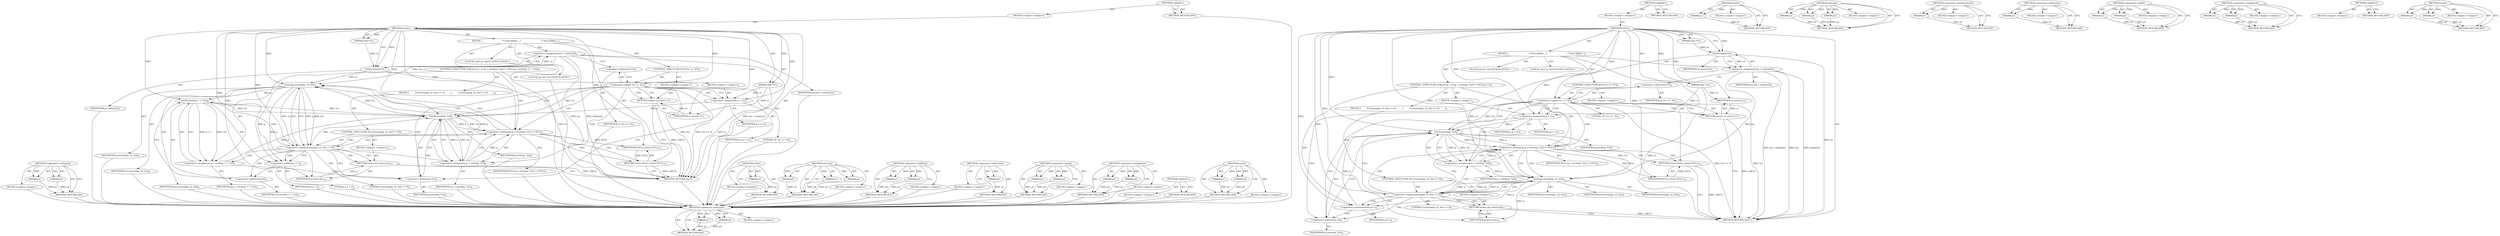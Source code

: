 digraph "strchr" {
vulnerable_99 [label=<(METHOD,&lt;operator&gt;.notEquals)>];
vulnerable_100 [label=<(PARAM,p1)>];
vulnerable_101 [label=<(PARAM,p2)>];
vulnerable_102 [label=<(BLOCK,&lt;empty&gt;,&lt;empty&gt;)>];
vulnerable_103 [label=<(METHOD_RETURN,ANY)>];
vulnerable_6 [label=<(METHOD,&lt;global&gt;)<SUB>1</SUB>>];
vulnerable_7 [label=<(BLOCK,&lt;empty&gt;,&lt;empty&gt;)<SUB>1</SUB>>];
vulnerable_8 [label=<(METHOD,strstr)<SUB>1</SUB>>];
vulnerable_9 [label=<(PARAM,char *s1)<SUB>1</SUB>>];
vulnerable_10 [label=<(PARAM,char *s2)<SUB>1</SUB>>];
vulnerable_11 [label=<(BLOCK,{                               /* from libiber...,{                               /* from libiber...)<SUB>2</SUB>>];
vulnerable_12 [label="<(LOCAL,char* p: char*)<SUB>3</SUB>>"];
vulnerable_13 [label="<(LOCAL,int len: int)<SUB>4</SUB>>"];
vulnerable_14 [label=<(&lt;operator&gt;.assignment,len = strlen(s2))<SUB>4</SUB>>];
vulnerable_15 [label=<(IDENTIFIER,len,len = strlen(s2))<SUB>4</SUB>>];
vulnerable_16 [label=<(strlen,strlen(s2))<SUB>4</SUB>>];
vulnerable_17 [label=<(IDENTIFIER,s2,strlen(s2))<SUB>4</SUB>>];
vulnerable_18 [label=<(CONTROL_STRUCTURE,IF,if (*s2 == '\0'))<SUB>6</SUB>>];
vulnerable_19 [label=<(&lt;operator&gt;.equals,*s2 == '\0')<SUB>6</SUB>>];
vulnerable_20 [label=<(&lt;operator&gt;.indirection,*s2)<SUB>6</SUB>>];
vulnerable_21 [label=<(IDENTIFIER,s2,*s2 == '\0')<SUB>6</SUB>>];
vulnerable_22 [label=<(LITERAL,'\0',*s2 == '\0')<SUB>6</SUB>>];
vulnerable_23 [label=<(BLOCK,&lt;empty&gt;,&lt;empty&gt;)<SUB>7</SUB>>];
vulnerable_24 [label=<(RETURN,return s1;,return s1;)<SUB>7</SUB>>];
vulnerable_25 [label=<(IDENTIFIER,s1,return s1;)<SUB>7</SUB>>];
vulnerable_26 [label=<(CONTROL_STRUCTURE,FOR,for (p = s1;(p = strchr(p, *s2)) != NULL;p = strchr(p + 1, *s2)))<SUB>8</SUB>>];
vulnerable_27 [label=<(BLOCK,&lt;empty&gt;,&lt;empty&gt;)<SUB>8</SUB>>];
vulnerable_28 [label=<(&lt;operator&gt;.assignment,p = s1)<SUB>8</SUB>>];
vulnerable_29 [label=<(IDENTIFIER,p,p = s1)<SUB>8</SUB>>];
vulnerable_30 [label=<(IDENTIFIER,s1,p = s1)<SUB>8</SUB>>];
vulnerable_31 [label=<(&lt;operator&gt;.notEquals,(p = strchr(p, *s2)) != NULL)<SUB>8</SUB>>];
vulnerable_32 [label=<(&lt;operator&gt;.assignment,p = strchr(p, *s2))<SUB>8</SUB>>];
vulnerable_33 [label=<(IDENTIFIER,p,p = strchr(p, *s2))<SUB>8</SUB>>];
vulnerable_34 [label=<(strchr,strchr(p, *s2))<SUB>8</SUB>>];
vulnerable_35 [label=<(IDENTIFIER,p,strchr(p, *s2))<SUB>8</SUB>>];
vulnerable_36 [label=<(&lt;operator&gt;.indirection,*s2)<SUB>8</SUB>>];
vulnerable_37 [label=<(IDENTIFIER,s2,strchr(p, *s2))<SUB>8</SUB>>];
vulnerable_38 [label=<(IDENTIFIER,NULL,(p = strchr(p, *s2)) != NULL)<SUB>8</SUB>>];
vulnerable_39 [label=<(&lt;operator&gt;.assignment,p = strchr(p + 1, *s2))<SUB>8</SUB>>];
vulnerable_40 [label=<(IDENTIFIER,p,p = strchr(p + 1, *s2))<SUB>8</SUB>>];
vulnerable_41 [label=<(strchr,strchr(p + 1, *s2))<SUB>8</SUB>>];
vulnerable_42 [label=<(&lt;operator&gt;.addition,p + 1)<SUB>8</SUB>>];
vulnerable_43 [label=<(IDENTIFIER,p,p + 1)<SUB>8</SUB>>];
vulnerable_44 [label=<(LITERAL,1,p + 1)<SUB>8</SUB>>];
vulnerable_45 [label=<(&lt;operator&gt;.indirection,*s2)<SUB>8</SUB>>];
vulnerable_46 [label=<(IDENTIFIER,s2,strchr(p + 1, *s2))<SUB>8</SUB>>];
vulnerable_47 [label=<(BLOCK,{
         if (strncmp(p, s2, len) == 0)
      ...,{
         if (strncmp(p, s2, len) == 0)
      ...)<SUB>8</SUB>>];
vulnerable_48 [label=<(CONTROL_STRUCTURE,IF,if (strncmp(p, s2, len) == 0))<SUB>9</SUB>>];
vulnerable_49 [label=<(&lt;operator&gt;.equals,strncmp(p, s2, len) == 0)<SUB>9</SUB>>];
vulnerable_50 [label=<(strncmp,strncmp(p, s2, len))<SUB>9</SUB>>];
vulnerable_51 [label=<(IDENTIFIER,p,strncmp(p, s2, len))<SUB>9</SUB>>];
vulnerable_52 [label=<(IDENTIFIER,s2,strncmp(p, s2, len))<SUB>9</SUB>>];
vulnerable_53 [label=<(IDENTIFIER,len,strncmp(p, s2, len))<SUB>9</SUB>>];
vulnerable_54 [label=<(LITERAL,0,strncmp(p, s2, len) == 0)<SUB>9</SUB>>];
vulnerable_55 [label=<(BLOCK,&lt;empty&gt;,&lt;empty&gt;)<SUB>10</SUB>>];
vulnerable_56 [label=<(RETURN,return (p);,return (p);)<SUB>10</SUB>>];
vulnerable_57 [label=<(IDENTIFIER,p,return (p);)<SUB>10</SUB>>];
vulnerable_58 [label=<(RETURN,return NULL;,return NULL;)<SUB>12</SUB>>];
vulnerable_59 [label=<(IDENTIFIER,NULL,return NULL;)<SUB>12</SUB>>];
vulnerable_60 [label=<(METHOD_RETURN,char*)<SUB>1</SUB>>];
vulnerable_62 [label=<(METHOD_RETURN,ANY)<SUB>1</SUB>>];
vulnerable_86 [label=<(METHOD,strlen)>];
vulnerable_87 [label=<(PARAM,p1)>];
vulnerable_88 [label=<(BLOCK,&lt;empty&gt;,&lt;empty&gt;)>];
vulnerable_89 [label=<(METHOD_RETURN,ANY)>];
vulnerable_114 [label=<(METHOD,strncmp)>];
vulnerable_115 [label=<(PARAM,p1)>];
vulnerable_116 [label=<(PARAM,p2)>];
vulnerable_117 [label=<(PARAM,p3)>];
vulnerable_118 [label=<(BLOCK,&lt;empty&gt;,&lt;empty&gt;)>];
vulnerable_119 [label=<(METHOD_RETURN,ANY)>];
vulnerable_109 [label=<(METHOD,&lt;operator&gt;.addition)>];
vulnerable_110 [label=<(PARAM,p1)>];
vulnerable_111 [label=<(PARAM,p2)>];
vulnerable_112 [label=<(BLOCK,&lt;empty&gt;,&lt;empty&gt;)>];
vulnerable_113 [label=<(METHOD_RETURN,ANY)>];
vulnerable_95 [label=<(METHOD,&lt;operator&gt;.indirection)>];
vulnerable_96 [label=<(PARAM,p1)>];
vulnerable_97 [label=<(BLOCK,&lt;empty&gt;,&lt;empty&gt;)>];
vulnerable_98 [label=<(METHOD_RETURN,ANY)>];
vulnerable_90 [label=<(METHOD,&lt;operator&gt;.equals)>];
vulnerable_91 [label=<(PARAM,p1)>];
vulnerable_92 [label=<(PARAM,p2)>];
vulnerable_93 [label=<(BLOCK,&lt;empty&gt;,&lt;empty&gt;)>];
vulnerable_94 [label=<(METHOD_RETURN,ANY)>];
vulnerable_81 [label=<(METHOD,&lt;operator&gt;.assignment)>];
vulnerable_82 [label=<(PARAM,p1)>];
vulnerable_83 [label=<(PARAM,p2)>];
vulnerable_84 [label=<(BLOCK,&lt;empty&gt;,&lt;empty&gt;)>];
vulnerable_85 [label=<(METHOD_RETURN,ANY)>];
vulnerable_75 [label=<(METHOD,&lt;global&gt;)<SUB>1</SUB>>];
vulnerable_76 [label=<(BLOCK,&lt;empty&gt;,&lt;empty&gt;)>];
vulnerable_77 [label=<(METHOD_RETURN,ANY)>];
vulnerable_104 [label=<(METHOD,strchr)>];
vulnerable_105 [label=<(PARAM,p1)>];
vulnerable_106 [label=<(PARAM,p2)>];
vulnerable_107 [label=<(BLOCK,&lt;empty&gt;,&lt;empty&gt;)>];
vulnerable_108 [label=<(METHOD_RETURN,ANY)>];
fixed_93 [label=<(METHOD,&lt;operator&gt;.notEquals)>];
fixed_94 [label=<(PARAM,p1)>];
fixed_95 [label=<(PARAM,p2)>];
fixed_96 [label=<(BLOCK,&lt;empty&gt;,&lt;empty&gt;)>];
fixed_97 [label=<(METHOD_RETURN,ANY)>];
fixed_6 [label=<(METHOD,&lt;global&gt;)<SUB>1</SUB>>];
fixed_7 [label=<(BLOCK,&lt;empty&gt;,&lt;empty&gt;)<SUB>1</SUB>>];
fixed_8 [label=<(METHOD,strstr)<SUB>1</SUB>>];
fixed_9 [label=<(PARAM,char *s1)<SUB>1</SUB>>];
fixed_10 [label=<(PARAM,char *s2)<SUB>1</SUB>>];
fixed_11 [label=<(BLOCK,{                               /* from libiber...,{                               /* from libiber...)<SUB>2</SUB>>];
fixed_12 [label="<(LOCAL,char* p: char*)<SUB>3</SUB>>"];
fixed_13 [label="<(LOCAL,int len: int)<SUB>4</SUB>>"];
fixed_14 [label=<(&lt;operator&gt;.assignment,len = strlen(s2))<SUB>4</SUB>>];
fixed_15 [label=<(IDENTIFIER,len,len = strlen(s2))<SUB>4</SUB>>];
fixed_16 [label=<(strlen,strlen(s2))<SUB>4</SUB>>];
fixed_17 [label=<(IDENTIFIER,s2,strlen(s2))<SUB>4</SUB>>];
fixed_18 [label=<(CONTROL_STRUCTURE,IF,if (*s2 == '\0'))<SUB>6</SUB>>];
fixed_19 [label=<(&lt;operator&gt;.equals,*s2 == '\0')<SUB>6</SUB>>];
fixed_20 [label=<(&lt;operator&gt;.indirection,*s2)<SUB>6</SUB>>];
fixed_21 [label=<(IDENTIFIER,s2,*s2 == '\0')<SUB>6</SUB>>];
fixed_22 [label=<(LITERAL,'\0',*s2 == '\0')<SUB>6</SUB>>];
fixed_23 [label=<(BLOCK,&lt;empty&gt;,&lt;empty&gt;)<SUB>7</SUB>>];
fixed_24 [label=<(RETURN,return s1;,return s1;)<SUB>7</SUB>>];
fixed_25 [label=<(IDENTIFIER,s1,return s1;)<SUB>7</SUB>>];
fixed_26 [label=<(CONTROL_STRUCTURE,FOR,for (p = s1;(p = strchr(p, *s2)) != NULL;p++))<SUB>8</SUB>>];
fixed_27 [label=<(BLOCK,&lt;empty&gt;,&lt;empty&gt;)<SUB>8</SUB>>];
fixed_28 [label=<(&lt;operator&gt;.assignment,p = s1)<SUB>8</SUB>>];
fixed_29 [label=<(IDENTIFIER,p,p = s1)<SUB>8</SUB>>];
fixed_30 [label=<(IDENTIFIER,s1,p = s1)<SUB>8</SUB>>];
fixed_31 [label=<(&lt;operator&gt;.notEquals,(p = strchr(p, *s2)) != NULL)<SUB>8</SUB>>];
fixed_32 [label=<(&lt;operator&gt;.assignment,p = strchr(p, *s2))<SUB>8</SUB>>];
fixed_33 [label=<(IDENTIFIER,p,p = strchr(p, *s2))<SUB>8</SUB>>];
fixed_34 [label=<(strchr,strchr(p, *s2))<SUB>8</SUB>>];
fixed_35 [label=<(IDENTIFIER,p,strchr(p, *s2))<SUB>8</SUB>>];
fixed_36 [label=<(&lt;operator&gt;.indirection,*s2)<SUB>8</SUB>>];
fixed_37 [label=<(IDENTIFIER,s2,strchr(p, *s2))<SUB>8</SUB>>];
fixed_38 [label=<(IDENTIFIER,NULL,(p = strchr(p, *s2)) != NULL)<SUB>8</SUB>>];
fixed_39 [label=<(&lt;operator&gt;.postIncrement,p++)<SUB>8</SUB>>];
fixed_40 [label=<(IDENTIFIER,p,p++)<SUB>8</SUB>>];
fixed_41 [label=<(BLOCK,{
         if (strncmp(p, s2, len) == 0)
      ...,{
         if (strncmp(p, s2, len) == 0)
      ...)<SUB>8</SUB>>];
fixed_42 [label=<(CONTROL_STRUCTURE,IF,if (strncmp(p, s2, len) == 0))<SUB>9</SUB>>];
fixed_43 [label=<(&lt;operator&gt;.equals,strncmp(p, s2, len) == 0)<SUB>9</SUB>>];
fixed_44 [label=<(strncmp,strncmp(p, s2, len))<SUB>9</SUB>>];
fixed_45 [label=<(IDENTIFIER,p,strncmp(p, s2, len))<SUB>9</SUB>>];
fixed_46 [label=<(IDENTIFIER,s2,strncmp(p, s2, len))<SUB>9</SUB>>];
fixed_47 [label=<(IDENTIFIER,len,strncmp(p, s2, len))<SUB>9</SUB>>];
fixed_48 [label=<(LITERAL,0,strncmp(p, s2, len) == 0)<SUB>9</SUB>>];
fixed_49 [label=<(BLOCK,&lt;empty&gt;,&lt;empty&gt;)<SUB>10</SUB>>];
fixed_50 [label=<(RETURN,return (p);,return (p);)<SUB>10</SUB>>];
fixed_51 [label=<(IDENTIFIER,p,return (p);)<SUB>10</SUB>>];
fixed_52 [label=<(RETURN,return NULL;,return NULL;)<SUB>12</SUB>>];
fixed_53 [label=<(IDENTIFIER,NULL,return NULL;)<SUB>12</SUB>>];
fixed_54 [label=<(METHOD_RETURN,char*)<SUB>1</SUB>>];
fixed_56 [label=<(METHOD_RETURN,ANY)<SUB>1</SUB>>];
fixed_80 [label=<(METHOD,strlen)>];
fixed_81 [label=<(PARAM,p1)>];
fixed_82 [label=<(BLOCK,&lt;empty&gt;,&lt;empty&gt;)>];
fixed_83 [label=<(METHOD_RETURN,ANY)>];
fixed_107 [label=<(METHOD,strncmp)>];
fixed_108 [label=<(PARAM,p1)>];
fixed_109 [label=<(PARAM,p2)>];
fixed_110 [label=<(PARAM,p3)>];
fixed_111 [label=<(BLOCK,&lt;empty&gt;,&lt;empty&gt;)>];
fixed_112 [label=<(METHOD_RETURN,ANY)>];
fixed_103 [label=<(METHOD,&lt;operator&gt;.postIncrement)>];
fixed_104 [label=<(PARAM,p1)>];
fixed_105 [label=<(BLOCK,&lt;empty&gt;,&lt;empty&gt;)>];
fixed_106 [label=<(METHOD_RETURN,ANY)>];
fixed_89 [label=<(METHOD,&lt;operator&gt;.indirection)>];
fixed_90 [label=<(PARAM,p1)>];
fixed_91 [label=<(BLOCK,&lt;empty&gt;,&lt;empty&gt;)>];
fixed_92 [label=<(METHOD_RETURN,ANY)>];
fixed_84 [label=<(METHOD,&lt;operator&gt;.equals)>];
fixed_85 [label=<(PARAM,p1)>];
fixed_86 [label=<(PARAM,p2)>];
fixed_87 [label=<(BLOCK,&lt;empty&gt;,&lt;empty&gt;)>];
fixed_88 [label=<(METHOD_RETURN,ANY)>];
fixed_75 [label=<(METHOD,&lt;operator&gt;.assignment)>];
fixed_76 [label=<(PARAM,p1)>];
fixed_77 [label=<(PARAM,p2)>];
fixed_78 [label=<(BLOCK,&lt;empty&gt;,&lt;empty&gt;)>];
fixed_79 [label=<(METHOD_RETURN,ANY)>];
fixed_69 [label=<(METHOD,&lt;global&gt;)<SUB>1</SUB>>];
fixed_70 [label=<(BLOCK,&lt;empty&gt;,&lt;empty&gt;)>];
fixed_71 [label=<(METHOD_RETURN,ANY)>];
fixed_98 [label=<(METHOD,strchr)>];
fixed_99 [label=<(PARAM,p1)>];
fixed_100 [label=<(PARAM,p2)>];
fixed_101 [label=<(BLOCK,&lt;empty&gt;,&lt;empty&gt;)>];
fixed_102 [label=<(METHOD_RETURN,ANY)>];
vulnerable_99 -> vulnerable_100  [key=0, label="AST: "];
vulnerable_99 -> vulnerable_100  [key=1, label="DDG: "];
vulnerable_99 -> vulnerable_102  [key=0, label="AST: "];
vulnerable_99 -> vulnerable_101  [key=0, label="AST: "];
vulnerable_99 -> vulnerable_101  [key=1, label="DDG: "];
vulnerable_99 -> vulnerable_103  [key=0, label="AST: "];
vulnerable_99 -> vulnerable_103  [key=1, label="CFG: "];
vulnerable_100 -> vulnerable_103  [key=0, label="DDG: p1"];
vulnerable_101 -> vulnerable_103  [key=0, label="DDG: p2"];
vulnerable_102 -> fixed_93  [key=0];
vulnerable_103 -> fixed_93  [key=0];
vulnerable_6 -> vulnerable_7  [key=0, label="AST: "];
vulnerable_6 -> vulnerable_62  [key=0, label="AST: "];
vulnerable_6 -> vulnerable_62  [key=1, label="CFG: "];
vulnerable_7 -> vulnerable_8  [key=0, label="AST: "];
vulnerable_8 -> vulnerable_9  [key=0, label="AST: "];
vulnerable_8 -> vulnerable_9  [key=1, label="DDG: "];
vulnerable_8 -> vulnerable_10  [key=0, label="AST: "];
vulnerable_8 -> vulnerable_10  [key=1, label="DDG: "];
vulnerable_8 -> vulnerable_11  [key=0, label="AST: "];
vulnerable_8 -> vulnerable_60  [key=0, label="AST: "];
vulnerable_8 -> vulnerable_16  [key=0, label="CFG: "];
vulnerable_8 -> vulnerable_16  [key=1, label="DDG: "];
vulnerable_8 -> vulnerable_59  [key=0, label="DDG: "];
vulnerable_8 -> vulnerable_19  [key=0, label="DDG: "];
vulnerable_8 -> vulnerable_28  [key=0, label="DDG: "];
vulnerable_8 -> vulnerable_31  [key=0, label="DDG: "];
vulnerable_8 -> vulnerable_25  [key=0, label="DDG: "];
vulnerable_8 -> vulnerable_41  [key=0, label="DDG: "];
vulnerable_8 -> vulnerable_34  [key=0, label="DDG: "];
vulnerable_8 -> vulnerable_42  [key=0, label="DDG: "];
vulnerable_8 -> vulnerable_49  [key=0, label="DDG: "];
vulnerable_8 -> vulnerable_50  [key=0, label="DDG: "];
vulnerable_8 -> vulnerable_57  [key=0, label="DDG: "];
vulnerable_9 -> vulnerable_60  [key=0, label="DDG: s1"];
vulnerable_9 -> vulnerable_28  [key=0, label="DDG: s1"];
vulnerable_9 -> vulnerable_25  [key=0, label="DDG: s1"];
vulnerable_10 -> vulnerable_16  [key=0, label="DDG: s2"];
vulnerable_11 -> vulnerable_12  [key=0, label="AST: "];
vulnerable_11 -> vulnerable_13  [key=0, label="AST: "];
vulnerable_11 -> vulnerable_14  [key=0, label="AST: "];
vulnerable_11 -> vulnerable_18  [key=0, label="AST: "];
vulnerable_11 -> vulnerable_26  [key=0, label="AST: "];
vulnerable_11 -> vulnerable_58  [key=0, label="AST: "];
vulnerable_12 -> fixed_93  [key=0];
vulnerable_13 -> fixed_93  [key=0];
vulnerable_14 -> vulnerable_15  [key=0, label="AST: "];
vulnerable_14 -> vulnerable_16  [key=0, label="AST: "];
vulnerable_14 -> vulnerable_20  [key=0, label="CFG: "];
vulnerable_14 -> vulnerable_60  [key=0, label="DDG: len"];
vulnerable_14 -> vulnerable_60  [key=1, label="DDG: strlen(s2)"];
vulnerable_14 -> vulnerable_60  [key=2, label="DDG: len = strlen(s2)"];
vulnerable_14 -> vulnerable_50  [key=0, label="DDG: len"];
vulnerable_15 -> fixed_93  [key=0];
vulnerable_16 -> vulnerable_17  [key=0, label="AST: "];
vulnerable_16 -> vulnerable_14  [key=0, label="CFG: "];
vulnerable_16 -> vulnerable_14  [key=1, label="DDG: s2"];
vulnerable_16 -> vulnerable_60  [key=0, label="DDG: s2"];
vulnerable_16 -> vulnerable_50  [key=0, label="DDG: s2"];
vulnerable_17 -> fixed_93  [key=0];
vulnerable_18 -> vulnerable_19  [key=0, label="AST: "];
vulnerable_18 -> vulnerable_23  [key=0, label="AST: "];
vulnerable_19 -> vulnerable_20  [key=0, label="AST: "];
vulnerable_19 -> vulnerable_22  [key=0, label="AST: "];
vulnerable_19 -> vulnerable_24  [key=0, label="CFG: "];
vulnerable_19 -> vulnerable_24  [key=1, label="CDG: "];
vulnerable_19 -> vulnerable_28  [key=0, label="CFG: "];
vulnerable_19 -> vulnerable_28  [key=1, label="CDG: "];
vulnerable_19 -> vulnerable_60  [key=0, label="DDG: *s2"];
vulnerable_19 -> vulnerable_60  [key=1, label="DDG: *s2 == '\0'"];
vulnerable_19 -> vulnerable_34  [key=0, label="DDG: *s2"];
vulnerable_19 -> vulnerable_34  [key=1, label="CDG: "];
vulnerable_19 -> vulnerable_32  [key=0, label="CDG: "];
vulnerable_19 -> vulnerable_36  [key=0, label="CDG: "];
vulnerable_19 -> vulnerable_31  [key=0, label="CDG: "];
vulnerable_20 -> vulnerable_21  [key=0, label="AST: "];
vulnerable_20 -> vulnerable_19  [key=0, label="CFG: "];
vulnerable_21 -> fixed_93  [key=0];
vulnerable_22 -> fixed_93  [key=0];
vulnerable_23 -> vulnerable_24  [key=0, label="AST: "];
vulnerable_24 -> vulnerable_25  [key=0, label="AST: "];
vulnerable_24 -> vulnerable_60  [key=0, label="CFG: "];
vulnerable_24 -> vulnerable_60  [key=1, label="DDG: &lt;RET&gt;"];
vulnerable_25 -> vulnerable_24  [key=0, label="DDG: s1"];
vulnerable_26 -> vulnerable_27  [key=0, label="AST: "];
vulnerable_26 -> vulnerable_31  [key=0, label="AST: "];
vulnerable_26 -> vulnerable_39  [key=0, label="AST: "];
vulnerable_26 -> vulnerable_47  [key=0, label="AST: "];
vulnerable_27 -> vulnerable_28  [key=0, label="AST: "];
vulnerable_28 -> vulnerable_29  [key=0, label="AST: "];
vulnerable_28 -> vulnerable_30  [key=0, label="AST: "];
vulnerable_28 -> vulnerable_36  [key=0, label="CFG: "];
vulnerable_28 -> vulnerable_34  [key=0, label="DDG: p"];
vulnerable_29 -> fixed_93  [key=0];
vulnerable_30 -> fixed_93  [key=0];
vulnerable_31 -> vulnerable_32  [key=0, label="AST: "];
vulnerable_31 -> vulnerable_38  [key=0, label="AST: "];
vulnerable_31 -> vulnerable_50  [key=0, label="CFG: "];
vulnerable_31 -> vulnerable_50  [key=1, label="CDG: "];
vulnerable_31 -> vulnerable_58  [key=0, label="CFG: "];
vulnerable_31 -> vulnerable_58  [key=1, label="CDG: "];
vulnerable_31 -> vulnerable_59  [key=0, label="DDG: NULL"];
vulnerable_31 -> vulnerable_49  [key=0, label="CDG: "];
vulnerable_32 -> vulnerable_33  [key=0, label="AST: "];
vulnerable_32 -> vulnerable_34  [key=0, label="AST: "];
vulnerable_32 -> vulnerable_31  [key=0, label="CFG: "];
vulnerable_32 -> vulnerable_31  [key=1, label="DDG: p"];
vulnerable_32 -> vulnerable_50  [key=0, label="DDG: p"];
vulnerable_33 -> fixed_93  [key=0];
vulnerable_34 -> vulnerable_35  [key=0, label="AST: "];
vulnerable_34 -> vulnerable_36  [key=0, label="AST: "];
vulnerable_34 -> vulnerable_32  [key=0, label="CFG: "];
vulnerable_34 -> vulnerable_32  [key=1, label="DDG: p"];
vulnerable_34 -> vulnerable_32  [key=2, label="DDG: *s2"];
vulnerable_34 -> vulnerable_31  [key=0, label="DDG: p"];
vulnerable_34 -> vulnerable_31  [key=1, label="DDG: *s2"];
vulnerable_34 -> vulnerable_41  [key=0, label="DDG: *s2"];
vulnerable_34 -> vulnerable_50  [key=0, label="DDG: *s2"];
vulnerable_35 -> fixed_93  [key=0];
vulnerable_36 -> vulnerable_37  [key=0, label="AST: "];
vulnerable_36 -> vulnerable_34  [key=0, label="CFG: "];
vulnerable_37 -> fixed_93  [key=0];
vulnerable_38 -> fixed_93  [key=0];
vulnerable_39 -> vulnerable_40  [key=0, label="AST: "];
vulnerable_39 -> vulnerable_41  [key=0, label="AST: "];
vulnerable_39 -> vulnerable_36  [key=0, label="CFG: "];
vulnerable_39 -> vulnerable_34  [key=0, label="DDG: p"];
vulnerable_40 -> fixed_93  [key=0];
vulnerable_41 -> vulnerable_42  [key=0, label="AST: "];
vulnerable_41 -> vulnerable_45  [key=0, label="AST: "];
vulnerable_41 -> vulnerable_39  [key=0, label="CFG: "];
vulnerable_41 -> vulnerable_39  [key=1, label="DDG: p + 1"];
vulnerable_41 -> vulnerable_39  [key=2, label="DDG: *s2"];
vulnerable_41 -> vulnerable_34  [key=0, label="DDG: *s2"];
vulnerable_42 -> vulnerable_43  [key=0, label="AST: "];
vulnerable_42 -> vulnerable_44  [key=0, label="AST: "];
vulnerable_42 -> vulnerable_45  [key=0, label="CFG: "];
vulnerable_43 -> fixed_93  [key=0];
vulnerable_44 -> fixed_93  [key=0];
vulnerable_45 -> vulnerable_46  [key=0, label="AST: "];
vulnerable_45 -> vulnerable_41  [key=0, label="CFG: "];
vulnerable_46 -> fixed_93  [key=0];
vulnerable_47 -> vulnerable_48  [key=0, label="AST: "];
vulnerable_48 -> vulnerable_49  [key=0, label="AST: "];
vulnerable_48 -> vulnerable_55  [key=0, label="AST: "];
vulnerable_49 -> vulnerable_50  [key=0, label="AST: "];
vulnerable_49 -> vulnerable_54  [key=0, label="AST: "];
vulnerable_49 -> vulnerable_56  [key=0, label="CFG: "];
vulnerable_49 -> vulnerable_56  [key=1, label="CDG: "];
vulnerable_49 -> vulnerable_42  [key=0, label="CFG: "];
vulnerable_49 -> vulnerable_42  [key=1, label="CDG: "];
vulnerable_49 -> vulnerable_34  [key=0, label="CDG: "];
vulnerable_49 -> vulnerable_32  [key=0, label="CDG: "];
vulnerable_49 -> vulnerable_36  [key=0, label="CDG: "];
vulnerable_49 -> vulnerable_41  [key=0, label="CDG: "];
vulnerable_49 -> vulnerable_45  [key=0, label="CDG: "];
vulnerable_49 -> vulnerable_39  [key=0, label="CDG: "];
vulnerable_49 -> vulnerable_31  [key=0, label="CDG: "];
vulnerable_50 -> vulnerable_51  [key=0, label="AST: "];
vulnerable_50 -> vulnerable_52  [key=0, label="AST: "];
vulnerable_50 -> vulnerable_53  [key=0, label="AST: "];
vulnerable_50 -> vulnerable_49  [key=0, label="CFG: "];
vulnerable_50 -> vulnerable_49  [key=1, label="DDG: p"];
vulnerable_50 -> vulnerable_49  [key=2, label="DDG: s2"];
vulnerable_50 -> vulnerable_49  [key=3, label="DDG: len"];
vulnerable_50 -> vulnerable_41  [key=0, label="DDG: p"];
vulnerable_50 -> vulnerable_42  [key=0, label="DDG: p"];
vulnerable_50 -> vulnerable_57  [key=0, label="DDG: p"];
vulnerable_51 -> fixed_93  [key=0];
vulnerable_52 -> fixed_93  [key=0];
vulnerable_53 -> fixed_93  [key=0];
vulnerable_54 -> fixed_93  [key=0];
vulnerable_55 -> vulnerable_56  [key=0, label="AST: "];
vulnerable_56 -> vulnerable_57  [key=0, label="AST: "];
vulnerable_56 -> vulnerable_60  [key=0, label="CFG: "];
vulnerable_56 -> vulnerable_60  [key=1, label="DDG: &lt;RET&gt;"];
vulnerable_57 -> vulnerable_56  [key=0, label="DDG: p"];
vulnerable_58 -> vulnerable_59  [key=0, label="AST: "];
vulnerable_58 -> vulnerable_60  [key=0, label="CFG: "];
vulnerable_58 -> vulnerable_60  [key=1, label="DDG: &lt;RET&gt;"];
vulnerable_59 -> vulnerable_58  [key=0, label="DDG: NULL"];
vulnerable_60 -> fixed_93  [key=0];
vulnerable_62 -> fixed_93  [key=0];
vulnerable_86 -> vulnerable_87  [key=0, label="AST: "];
vulnerable_86 -> vulnerable_87  [key=1, label="DDG: "];
vulnerable_86 -> vulnerable_88  [key=0, label="AST: "];
vulnerable_86 -> vulnerable_89  [key=0, label="AST: "];
vulnerable_86 -> vulnerable_89  [key=1, label="CFG: "];
vulnerable_87 -> vulnerable_89  [key=0, label="DDG: p1"];
vulnerable_88 -> fixed_93  [key=0];
vulnerable_89 -> fixed_93  [key=0];
vulnerable_114 -> vulnerable_115  [key=0, label="AST: "];
vulnerable_114 -> vulnerable_115  [key=1, label="DDG: "];
vulnerable_114 -> vulnerable_118  [key=0, label="AST: "];
vulnerable_114 -> vulnerable_116  [key=0, label="AST: "];
vulnerable_114 -> vulnerable_116  [key=1, label="DDG: "];
vulnerable_114 -> vulnerable_119  [key=0, label="AST: "];
vulnerable_114 -> vulnerable_119  [key=1, label="CFG: "];
vulnerable_114 -> vulnerable_117  [key=0, label="AST: "];
vulnerable_114 -> vulnerable_117  [key=1, label="DDG: "];
vulnerable_115 -> vulnerable_119  [key=0, label="DDG: p1"];
vulnerable_116 -> vulnerable_119  [key=0, label="DDG: p2"];
vulnerable_117 -> vulnerable_119  [key=0, label="DDG: p3"];
vulnerable_118 -> fixed_93  [key=0];
vulnerable_119 -> fixed_93  [key=0];
vulnerable_109 -> vulnerable_110  [key=0, label="AST: "];
vulnerable_109 -> vulnerable_110  [key=1, label="DDG: "];
vulnerable_109 -> vulnerable_112  [key=0, label="AST: "];
vulnerable_109 -> vulnerable_111  [key=0, label="AST: "];
vulnerable_109 -> vulnerable_111  [key=1, label="DDG: "];
vulnerable_109 -> vulnerable_113  [key=0, label="AST: "];
vulnerable_109 -> vulnerable_113  [key=1, label="CFG: "];
vulnerable_110 -> vulnerable_113  [key=0, label="DDG: p1"];
vulnerable_111 -> vulnerable_113  [key=0, label="DDG: p2"];
vulnerable_112 -> fixed_93  [key=0];
vulnerable_113 -> fixed_93  [key=0];
vulnerable_95 -> vulnerable_96  [key=0, label="AST: "];
vulnerable_95 -> vulnerable_96  [key=1, label="DDG: "];
vulnerable_95 -> vulnerable_97  [key=0, label="AST: "];
vulnerable_95 -> vulnerable_98  [key=0, label="AST: "];
vulnerable_95 -> vulnerable_98  [key=1, label="CFG: "];
vulnerable_96 -> vulnerable_98  [key=0, label="DDG: p1"];
vulnerable_97 -> fixed_93  [key=0];
vulnerable_98 -> fixed_93  [key=0];
vulnerable_90 -> vulnerable_91  [key=0, label="AST: "];
vulnerable_90 -> vulnerable_91  [key=1, label="DDG: "];
vulnerable_90 -> vulnerable_93  [key=0, label="AST: "];
vulnerable_90 -> vulnerable_92  [key=0, label="AST: "];
vulnerable_90 -> vulnerable_92  [key=1, label="DDG: "];
vulnerable_90 -> vulnerable_94  [key=0, label="AST: "];
vulnerable_90 -> vulnerable_94  [key=1, label="CFG: "];
vulnerable_91 -> vulnerable_94  [key=0, label="DDG: p1"];
vulnerable_92 -> vulnerable_94  [key=0, label="DDG: p2"];
vulnerable_93 -> fixed_93  [key=0];
vulnerable_94 -> fixed_93  [key=0];
vulnerable_81 -> vulnerable_82  [key=0, label="AST: "];
vulnerable_81 -> vulnerable_82  [key=1, label="DDG: "];
vulnerable_81 -> vulnerable_84  [key=0, label="AST: "];
vulnerable_81 -> vulnerable_83  [key=0, label="AST: "];
vulnerable_81 -> vulnerable_83  [key=1, label="DDG: "];
vulnerable_81 -> vulnerable_85  [key=0, label="AST: "];
vulnerable_81 -> vulnerable_85  [key=1, label="CFG: "];
vulnerable_82 -> vulnerable_85  [key=0, label="DDG: p1"];
vulnerable_83 -> vulnerable_85  [key=0, label="DDG: p2"];
vulnerable_84 -> fixed_93  [key=0];
vulnerable_85 -> fixed_93  [key=0];
vulnerable_75 -> vulnerable_76  [key=0, label="AST: "];
vulnerable_75 -> vulnerable_77  [key=0, label="AST: "];
vulnerable_75 -> vulnerable_77  [key=1, label="CFG: "];
vulnerable_76 -> fixed_93  [key=0];
vulnerable_77 -> fixed_93  [key=0];
vulnerable_104 -> vulnerable_105  [key=0, label="AST: "];
vulnerable_104 -> vulnerable_105  [key=1, label="DDG: "];
vulnerable_104 -> vulnerable_107  [key=0, label="AST: "];
vulnerable_104 -> vulnerable_106  [key=0, label="AST: "];
vulnerable_104 -> vulnerable_106  [key=1, label="DDG: "];
vulnerable_104 -> vulnerable_108  [key=0, label="AST: "];
vulnerable_104 -> vulnerable_108  [key=1, label="CFG: "];
vulnerable_105 -> vulnerable_108  [key=0, label="DDG: p1"];
vulnerable_106 -> vulnerable_108  [key=0, label="DDG: p2"];
vulnerable_107 -> fixed_93  [key=0];
vulnerable_108 -> fixed_93  [key=0];
fixed_93 -> fixed_94  [key=0, label="AST: "];
fixed_93 -> fixed_94  [key=1, label="DDG: "];
fixed_93 -> fixed_96  [key=0, label="AST: "];
fixed_93 -> fixed_95  [key=0, label="AST: "];
fixed_93 -> fixed_95  [key=1, label="DDG: "];
fixed_93 -> fixed_97  [key=0, label="AST: "];
fixed_93 -> fixed_97  [key=1, label="CFG: "];
fixed_94 -> fixed_97  [key=0, label="DDG: p1"];
fixed_95 -> fixed_97  [key=0, label="DDG: p2"];
fixed_6 -> fixed_7  [key=0, label="AST: "];
fixed_6 -> fixed_56  [key=0, label="AST: "];
fixed_6 -> fixed_56  [key=1, label="CFG: "];
fixed_7 -> fixed_8  [key=0, label="AST: "];
fixed_8 -> fixed_9  [key=0, label="AST: "];
fixed_8 -> fixed_9  [key=1, label="DDG: "];
fixed_8 -> fixed_10  [key=0, label="AST: "];
fixed_8 -> fixed_10  [key=1, label="DDG: "];
fixed_8 -> fixed_11  [key=0, label="AST: "];
fixed_8 -> fixed_54  [key=0, label="AST: "];
fixed_8 -> fixed_16  [key=0, label="CFG: "];
fixed_8 -> fixed_16  [key=1, label="DDG: "];
fixed_8 -> fixed_53  [key=0, label="DDG: "];
fixed_8 -> fixed_19  [key=0, label="DDG: "];
fixed_8 -> fixed_28  [key=0, label="DDG: "];
fixed_8 -> fixed_31  [key=0, label="DDG: "];
fixed_8 -> fixed_39  [key=0, label="DDG: "];
fixed_8 -> fixed_25  [key=0, label="DDG: "];
fixed_8 -> fixed_34  [key=0, label="DDG: "];
fixed_8 -> fixed_43  [key=0, label="DDG: "];
fixed_8 -> fixed_44  [key=0, label="DDG: "];
fixed_8 -> fixed_51  [key=0, label="DDG: "];
fixed_9 -> fixed_54  [key=0, label="DDG: s1"];
fixed_9 -> fixed_28  [key=0, label="DDG: s1"];
fixed_9 -> fixed_25  [key=0, label="DDG: s1"];
fixed_10 -> fixed_16  [key=0, label="DDG: s2"];
fixed_11 -> fixed_12  [key=0, label="AST: "];
fixed_11 -> fixed_13  [key=0, label="AST: "];
fixed_11 -> fixed_14  [key=0, label="AST: "];
fixed_11 -> fixed_18  [key=0, label="AST: "];
fixed_11 -> fixed_26  [key=0, label="AST: "];
fixed_11 -> fixed_52  [key=0, label="AST: "];
fixed_14 -> fixed_15  [key=0, label="AST: "];
fixed_14 -> fixed_16  [key=0, label="AST: "];
fixed_14 -> fixed_20  [key=0, label="CFG: "];
fixed_14 -> fixed_54  [key=0, label="DDG: len"];
fixed_14 -> fixed_54  [key=1, label="DDG: strlen(s2)"];
fixed_14 -> fixed_54  [key=2, label="DDG: len = strlen(s2)"];
fixed_14 -> fixed_44  [key=0, label="DDG: len"];
fixed_16 -> fixed_17  [key=0, label="AST: "];
fixed_16 -> fixed_14  [key=0, label="CFG: "];
fixed_16 -> fixed_14  [key=1, label="DDG: s2"];
fixed_16 -> fixed_54  [key=0, label="DDG: s2"];
fixed_16 -> fixed_44  [key=0, label="DDG: s2"];
fixed_18 -> fixed_19  [key=0, label="AST: "];
fixed_18 -> fixed_23  [key=0, label="AST: "];
fixed_19 -> fixed_20  [key=0, label="AST: "];
fixed_19 -> fixed_22  [key=0, label="AST: "];
fixed_19 -> fixed_24  [key=0, label="CFG: "];
fixed_19 -> fixed_24  [key=1, label="CDG: "];
fixed_19 -> fixed_28  [key=0, label="CFG: "];
fixed_19 -> fixed_28  [key=1, label="CDG: "];
fixed_19 -> fixed_54  [key=0, label="DDG: *s2"];
fixed_19 -> fixed_54  [key=1, label="DDG: *s2 == '\0'"];
fixed_19 -> fixed_34  [key=0, label="DDG: *s2"];
fixed_19 -> fixed_34  [key=1, label="CDG: "];
fixed_19 -> fixed_32  [key=0, label="CDG: "];
fixed_19 -> fixed_36  [key=0, label="CDG: "];
fixed_19 -> fixed_31  [key=0, label="CDG: "];
fixed_20 -> fixed_21  [key=0, label="AST: "];
fixed_20 -> fixed_19  [key=0, label="CFG: "];
fixed_23 -> fixed_24  [key=0, label="AST: "];
fixed_24 -> fixed_25  [key=0, label="AST: "];
fixed_24 -> fixed_54  [key=0, label="CFG: "];
fixed_24 -> fixed_54  [key=1, label="DDG: &lt;RET&gt;"];
fixed_25 -> fixed_24  [key=0, label="DDG: s1"];
fixed_26 -> fixed_27  [key=0, label="AST: "];
fixed_26 -> fixed_31  [key=0, label="AST: "];
fixed_26 -> fixed_39  [key=0, label="AST: "];
fixed_26 -> fixed_41  [key=0, label="AST: "];
fixed_27 -> fixed_28  [key=0, label="AST: "];
fixed_28 -> fixed_29  [key=0, label="AST: "];
fixed_28 -> fixed_30  [key=0, label="AST: "];
fixed_28 -> fixed_36  [key=0, label="CFG: "];
fixed_28 -> fixed_34  [key=0, label="DDG: p"];
fixed_31 -> fixed_32  [key=0, label="AST: "];
fixed_31 -> fixed_38  [key=0, label="AST: "];
fixed_31 -> fixed_44  [key=0, label="CFG: "];
fixed_31 -> fixed_44  [key=1, label="CDG: "];
fixed_31 -> fixed_52  [key=0, label="CFG: "];
fixed_31 -> fixed_52  [key=1, label="CDG: "];
fixed_31 -> fixed_53  [key=0, label="DDG: NULL"];
fixed_31 -> fixed_43  [key=0, label="CDG: "];
fixed_32 -> fixed_33  [key=0, label="AST: "];
fixed_32 -> fixed_34  [key=0, label="AST: "];
fixed_32 -> fixed_31  [key=0, label="CFG: "];
fixed_32 -> fixed_31  [key=1, label="DDG: p"];
fixed_32 -> fixed_44  [key=0, label="DDG: p"];
fixed_34 -> fixed_35  [key=0, label="AST: "];
fixed_34 -> fixed_36  [key=0, label="AST: "];
fixed_34 -> fixed_32  [key=0, label="CFG: "];
fixed_34 -> fixed_32  [key=1, label="DDG: p"];
fixed_34 -> fixed_32  [key=2, label="DDG: *s2"];
fixed_34 -> fixed_31  [key=0, label="DDG: p"];
fixed_34 -> fixed_31  [key=1, label="DDG: *s2"];
fixed_34 -> fixed_44  [key=0, label="DDG: *s2"];
fixed_36 -> fixed_37  [key=0, label="AST: "];
fixed_36 -> fixed_34  [key=0, label="CFG: "];
fixed_39 -> fixed_40  [key=0, label="AST: "];
fixed_39 -> fixed_36  [key=0, label="CFG: "];
fixed_39 -> fixed_34  [key=0, label="DDG: p"];
fixed_41 -> fixed_42  [key=0, label="AST: "];
fixed_42 -> fixed_43  [key=0, label="AST: "];
fixed_42 -> fixed_49  [key=0, label="AST: "];
fixed_43 -> fixed_44  [key=0, label="AST: "];
fixed_43 -> fixed_48  [key=0, label="AST: "];
fixed_43 -> fixed_50  [key=0, label="CFG: "];
fixed_43 -> fixed_50  [key=1, label="CDG: "];
fixed_43 -> fixed_39  [key=0, label="CFG: "];
fixed_43 -> fixed_39  [key=1, label="CDG: "];
fixed_43 -> fixed_34  [key=0, label="CDG: "];
fixed_43 -> fixed_32  [key=0, label="CDG: "];
fixed_43 -> fixed_36  [key=0, label="CDG: "];
fixed_43 -> fixed_31  [key=0, label="CDG: "];
fixed_44 -> fixed_45  [key=0, label="AST: "];
fixed_44 -> fixed_46  [key=0, label="AST: "];
fixed_44 -> fixed_47  [key=0, label="AST: "];
fixed_44 -> fixed_43  [key=0, label="CFG: "];
fixed_44 -> fixed_43  [key=1, label="DDG: p"];
fixed_44 -> fixed_43  [key=2, label="DDG: s2"];
fixed_44 -> fixed_43  [key=3, label="DDG: len"];
fixed_44 -> fixed_39  [key=0, label="DDG: p"];
fixed_44 -> fixed_51  [key=0, label="DDG: p"];
fixed_49 -> fixed_50  [key=0, label="AST: "];
fixed_50 -> fixed_51  [key=0, label="AST: "];
fixed_50 -> fixed_54  [key=0, label="CFG: "];
fixed_50 -> fixed_54  [key=1, label="DDG: &lt;RET&gt;"];
fixed_51 -> fixed_50  [key=0, label="DDG: p"];
fixed_52 -> fixed_53  [key=0, label="AST: "];
fixed_52 -> fixed_54  [key=0, label="CFG: "];
fixed_52 -> fixed_54  [key=1, label="DDG: &lt;RET&gt;"];
fixed_53 -> fixed_52  [key=0, label="DDG: NULL"];
fixed_80 -> fixed_81  [key=0, label="AST: "];
fixed_80 -> fixed_81  [key=1, label="DDG: "];
fixed_80 -> fixed_82  [key=0, label="AST: "];
fixed_80 -> fixed_83  [key=0, label="AST: "];
fixed_80 -> fixed_83  [key=1, label="CFG: "];
fixed_81 -> fixed_83  [key=0, label="DDG: p1"];
fixed_107 -> fixed_108  [key=0, label="AST: "];
fixed_107 -> fixed_108  [key=1, label="DDG: "];
fixed_107 -> fixed_111  [key=0, label="AST: "];
fixed_107 -> fixed_109  [key=0, label="AST: "];
fixed_107 -> fixed_109  [key=1, label="DDG: "];
fixed_107 -> fixed_112  [key=0, label="AST: "];
fixed_107 -> fixed_112  [key=1, label="CFG: "];
fixed_107 -> fixed_110  [key=0, label="AST: "];
fixed_107 -> fixed_110  [key=1, label="DDG: "];
fixed_108 -> fixed_112  [key=0, label="DDG: p1"];
fixed_109 -> fixed_112  [key=0, label="DDG: p2"];
fixed_110 -> fixed_112  [key=0, label="DDG: p3"];
fixed_103 -> fixed_104  [key=0, label="AST: "];
fixed_103 -> fixed_104  [key=1, label="DDG: "];
fixed_103 -> fixed_105  [key=0, label="AST: "];
fixed_103 -> fixed_106  [key=0, label="AST: "];
fixed_103 -> fixed_106  [key=1, label="CFG: "];
fixed_104 -> fixed_106  [key=0, label="DDG: p1"];
fixed_89 -> fixed_90  [key=0, label="AST: "];
fixed_89 -> fixed_90  [key=1, label="DDG: "];
fixed_89 -> fixed_91  [key=0, label="AST: "];
fixed_89 -> fixed_92  [key=0, label="AST: "];
fixed_89 -> fixed_92  [key=1, label="CFG: "];
fixed_90 -> fixed_92  [key=0, label="DDG: p1"];
fixed_84 -> fixed_85  [key=0, label="AST: "];
fixed_84 -> fixed_85  [key=1, label="DDG: "];
fixed_84 -> fixed_87  [key=0, label="AST: "];
fixed_84 -> fixed_86  [key=0, label="AST: "];
fixed_84 -> fixed_86  [key=1, label="DDG: "];
fixed_84 -> fixed_88  [key=0, label="AST: "];
fixed_84 -> fixed_88  [key=1, label="CFG: "];
fixed_85 -> fixed_88  [key=0, label="DDG: p1"];
fixed_86 -> fixed_88  [key=0, label="DDG: p2"];
fixed_75 -> fixed_76  [key=0, label="AST: "];
fixed_75 -> fixed_76  [key=1, label="DDG: "];
fixed_75 -> fixed_78  [key=0, label="AST: "];
fixed_75 -> fixed_77  [key=0, label="AST: "];
fixed_75 -> fixed_77  [key=1, label="DDG: "];
fixed_75 -> fixed_79  [key=0, label="AST: "];
fixed_75 -> fixed_79  [key=1, label="CFG: "];
fixed_76 -> fixed_79  [key=0, label="DDG: p1"];
fixed_77 -> fixed_79  [key=0, label="DDG: p2"];
fixed_69 -> fixed_70  [key=0, label="AST: "];
fixed_69 -> fixed_71  [key=0, label="AST: "];
fixed_69 -> fixed_71  [key=1, label="CFG: "];
fixed_98 -> fixed_99  [key=0, label="AST: "];
fixed_98 -> fixed_99  [key=1, label="DDG: "];
fixed_98 -> fixed_101  [key=0, label="AST: "];
fixed_98 -> fixed_100  [key=0, label="AST: "];
fixed_98 -> fixed_100  [key=1, label="DDG: "];
fixed_98 -> fixed_102  [key=0, label="AST: "];
fixed_98 -> fixed_102  [key=1, label="CFG: "];
fixed_99 -> fixed_102  [key=0, label="DDG: p1"];
fixed_100 -> fixed_102  [key=0, label="DDG: p2"];
}
